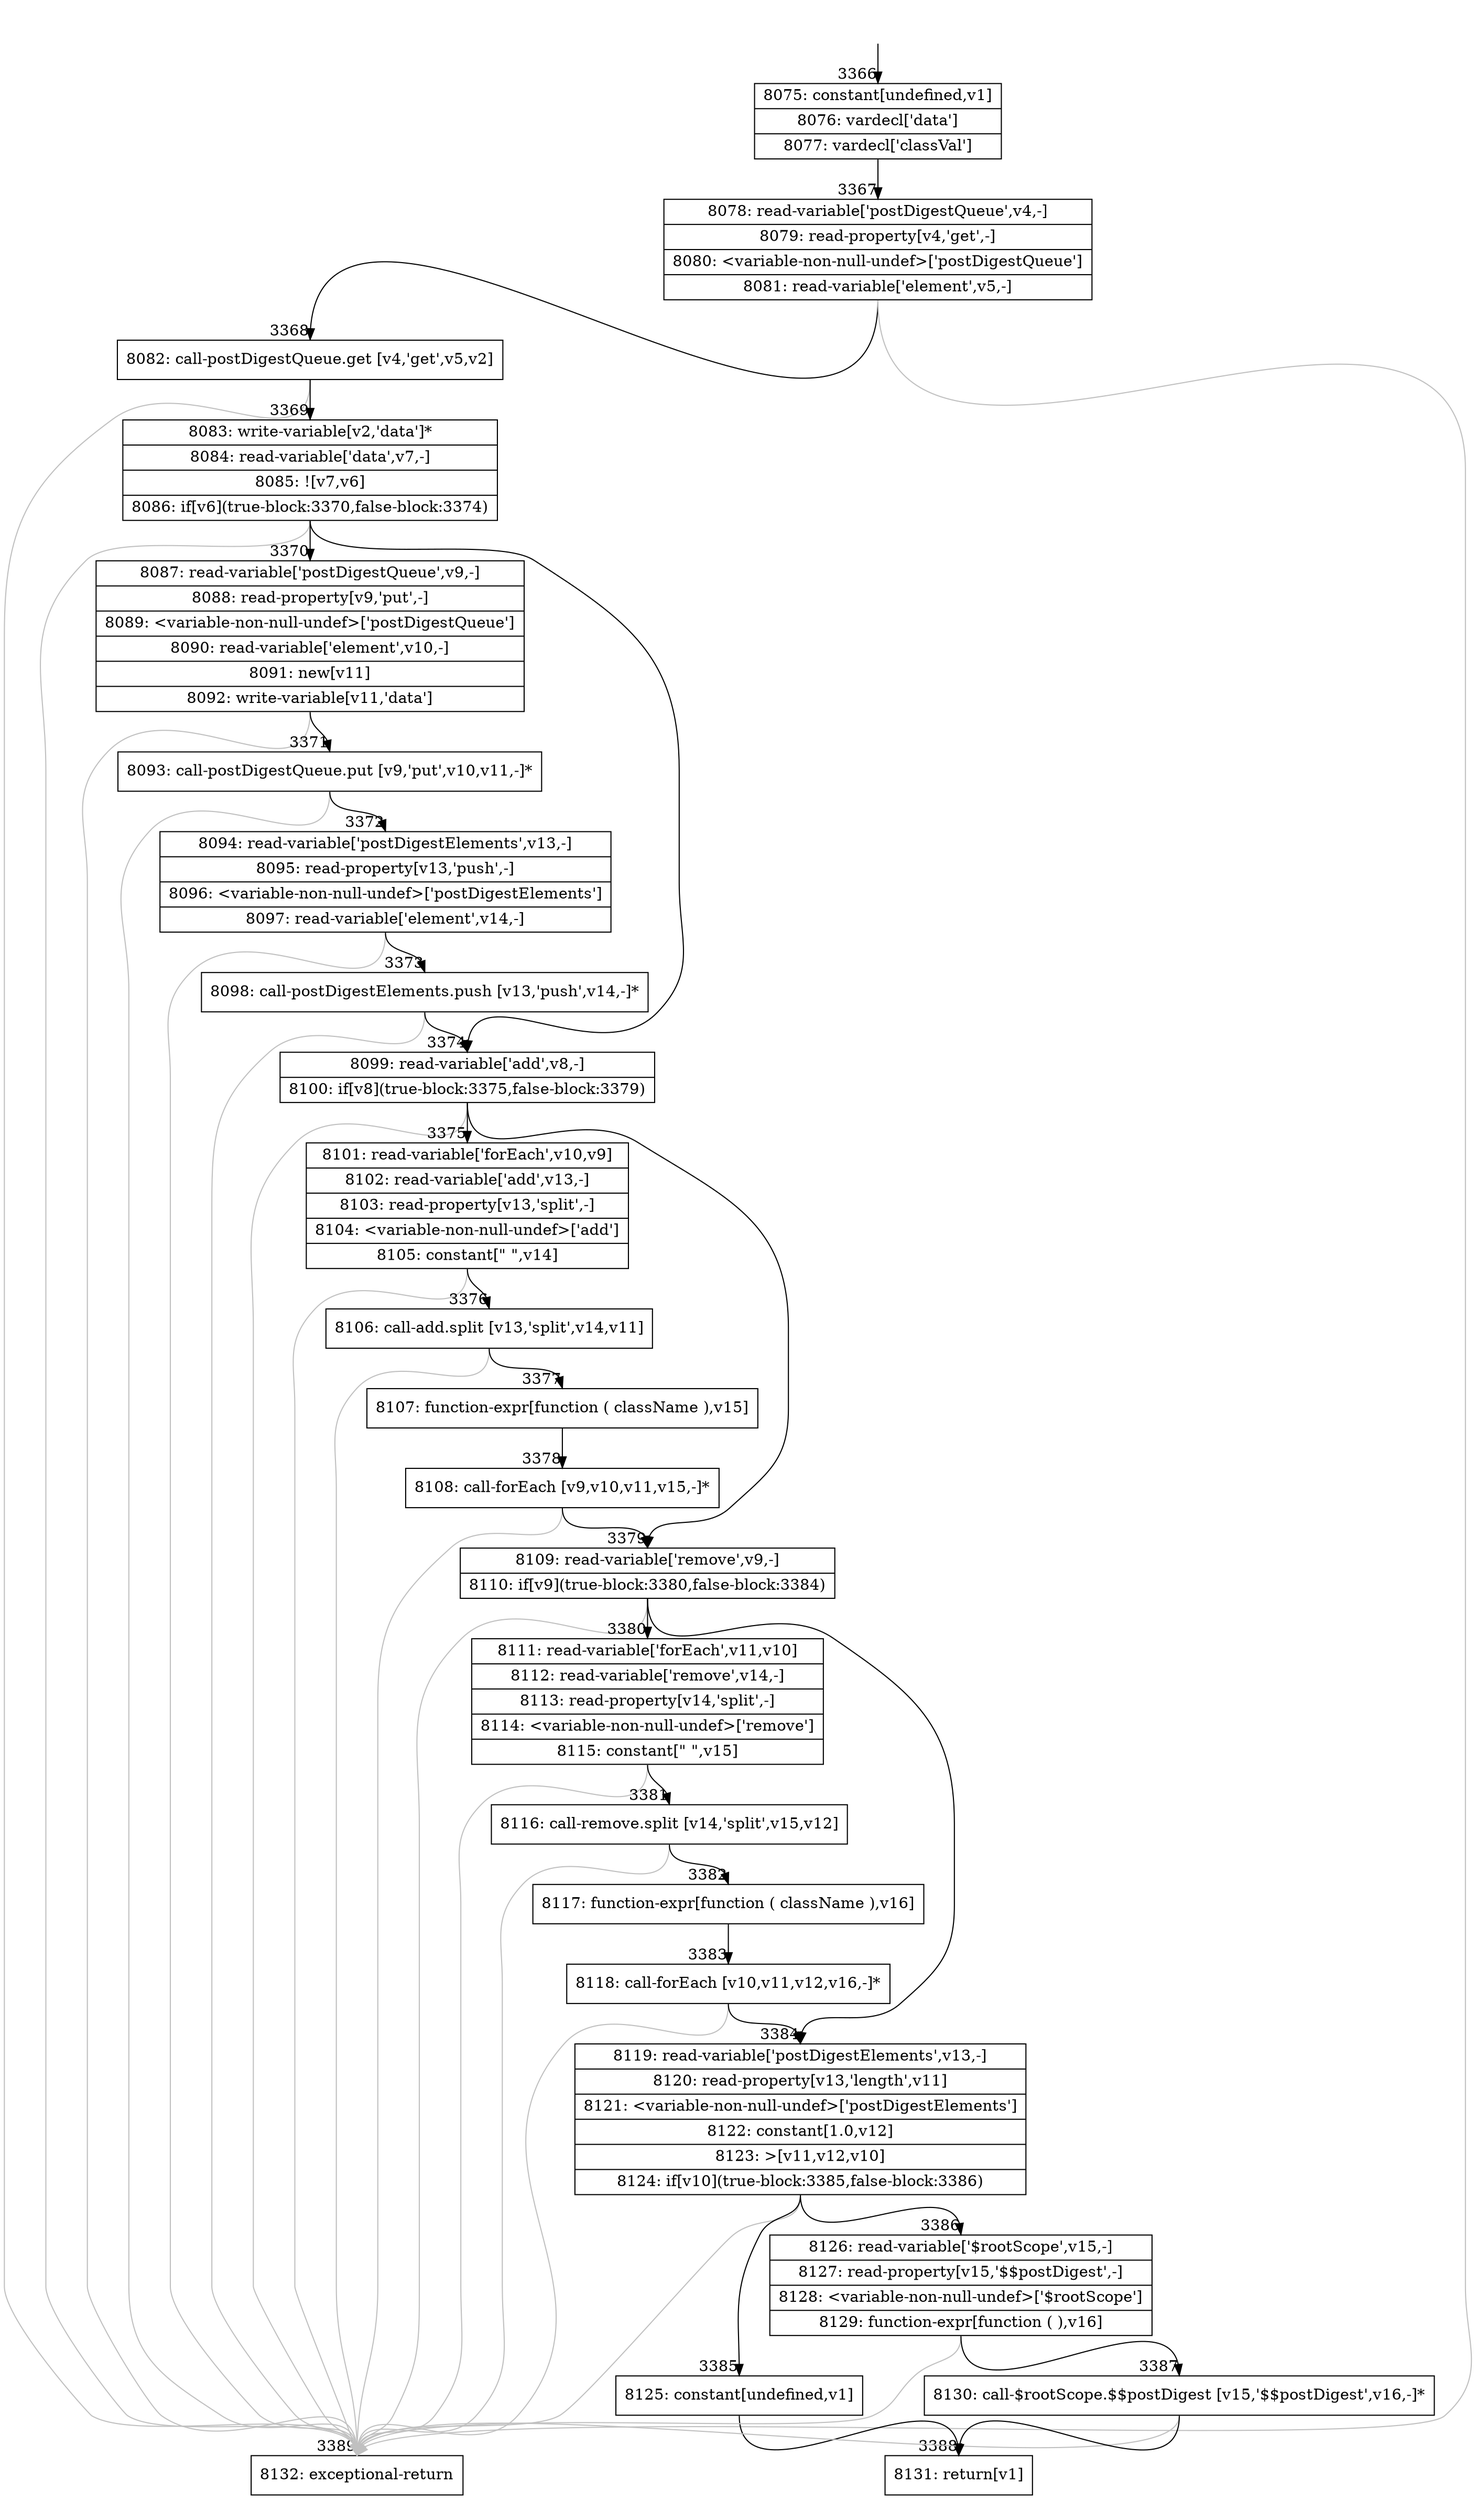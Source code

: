 digraph {
rankdir="TD"
BB_entry273[shape=none,label=""];
BB_entry273 -> BB3366 [tailport=s, headport=n, headlabel="    3366"]
BB3366 [shape=record label="{8075: constant[undefined,v1]|8076: vardecl['data']|8077: vardecl['classVal']}" ] 
BB3366 -> BB3367 [tailport=s, headport=n, headlabel="      3367"]
BB3367 [shape=record label="{8078: read-variable['postDigestQueue',v4,-]|8079: read-property[v4,'get',-]|8080: \<variable-non-null-undef\>['postDigestQueue']|8081: read-variable['element',v5,-]}" ] 
BB3367 -> BB3368 [tailport=s, headport=n, headlabel="      3368"]
BB3367 -> BB3389 [tailport=s, headport=n, color=gray, headlabel="      3389"]
BB3368 [shape=record label="{8082: call-postDigestQueue.get [v4,'get',v5,v2]}" ] 
BB3368 -> BB3369 [tailport=s, headport=n, headlabel="      3369"]
BB3368 -> BB3389 [tailport=s, headport=n, color=gray]
BB3369 [shape=record label="{8083: write-variable[v2,'data']*|8084: read-variable['data',v7,-]|8085: ![v7,v6]|8086: if[v6](true-block:3370,false-block:3374)}" ] 
BB3369 -> BB3370 [tailport=s, headport=n, headlabel="      3370"]
BB3369 -> BB3374 [tailport=s, headport=n, headlabel="      3374"]
BB3369 -> BB3389 [tailport=s, headport=n, color=gray]
BB3370 [shape=record label="{8087: read-variable['postDigestQueue',v9,-]|8088: read-property[v9,'put',-]|8089: \<variable-non-null-undef\>['postDigestQueue']|8090: read-variable['element',v10,-]|8091: new[v11]|8092: write-variable[v11,'data']}" ] 
BB3370 -> BB3371 [tailport=s, headport=n, headlabel="      3371"]
BB3370 -> BB3389 [tailport=s, headport=n, color=gray]
BB3371 [shape=record label="{8093: call-postDigestQueue.put [v9,'put',v10,v11,-]*}" ] 
BB3371 -> BB3372 [tailport=s, headport=n, headlabel="      3372"]
BB3371 -> BB3389 [tailport=s, headport=n, color=gray]
BB3372 [shape=record label="{8094: read-variable['postDigestElements',v13,-]|8095: read-property[v13,'push',-]|8096: \<variable-non-null-undef\>['postDigestElements']|8097: read-variable['element',v14,-]}" ] 
BB3372 -> BB3373 [tailport=s, headport=n, headlabel="      3373"]
BB3372 -> BB3389 [tailport=s, headport=n, color=gray]
BB3373 [shape=record label="{8098: call-postDigestElements.push [v13,'push',v14,-]*}" ] 
BB3373 -> BB3374 [tailport=s, headport=n]
BB3373 -> BB3389 [tailport=s, headport=n, color=gray]
BB3374 [shape=record label="{8099: read-variable['add',v8,-]|8100: if[v8](true-block:3375,false-block:3379)}" ] 
BB3374 -> BB3375 [tailport=s, headport=n, headlabel="      3375"]
BB3374 -> BB3379 [tailport=s, headport=n, headlabel="      3379"]
BB3374 -> BB3389 [tailport=s, headport=n, color=gray]
BB3375 [shape=record label="{8101: read-variable['forEach',v10,v9]|8102: read-variable['add',v13,-]|8103: read-property[v13,'split',-]|8104: \<variable-non-null-undef\>['add']|8105: constant[\" \",v14]}" ] 
BB3375 -> BB3376 [tailport=s, headport=n, headlabel="      3376"]
BB3375 -> BB3389 [tailport=s, headport=n, color=gray]
BB3376 [shape=record label="{8106: call-add.split [v13,'split',v14,v11]}" ] 
BB3376 -> BB3377 [tailport=s, headport=n, headlabel="      3377"]
BB3376 -> BB3389 [tailport=s, headport=n, color=gray]
BB3377 [shape=record label="{8107: function-expr[function ( className ),v15]}" ] 
BB3377 -> BB3378 [tailport=s, headport=n, headlabel="      3378"]
BB3378 [shape=record label="{8108: call-forEach [v9,v10,v11,v15,-]*}" ] 
BB3378 -> BB3379 [tailport=s, headport=n]
BB3378 -> BB3389 [tailport=s, headport=n, color=gray]
BB3379 [shape=record label="{8109: read-variable['remove',v9,-]|8110: if[v9](true-block:3380,false-block:3384)}" ] 
BB3379 -> BB3380 [tailport=s, headport=n, headlabel="      3380"]
BB3379 -> BB3384 [tailport=s, headport=n, headlabel="      3384"]
BB3379 -> BB3389 [tailport=s, headport=n, color=gray]
BB3380 [shape=record label="{8111: read-variable['forEach',v11,v10]|8112: read-variable['remove',v14,-]|8113: read-property[v14,'split',-]|8114: \<variable-non-null-undef\>['remove']|8115: constant[\" \",v15]}" ] 
BB3380 -> BB3381 [tailport=s, headport=n, headlabel="      3381"]
BB3380 -> BB3389 [tailport=s, headport=n, color=gray]
BB3381 [shape=record label="{8116: call-remove.split [v14,'split',v15,v12]}" ] 
BB3381 -> BB3382 [tailport=s, headport=n, headlabel="      3382"]
BB3381 -> BB3389 [tailport=s, headport=n, color=gray]
BB3382 [shape=record label="{8117: function-expr[function ( className ),v16]}" ] 
BB3382 -> BB3383 [tailport=s, headport=n, headlabel="      3383"]
BB3383 [shape=record label="{8118: call-forEach [v10,v11,v12,v16,-]*}" ] 
BB3383 -> BB3384 [tailport=s, headport=n]
BB3383 -> BB3389 [tailport=s, headport=n, color=gray]
BB3384 [shape=record label="{8119: read-variable['postDigestElements',v13,-]|8120: read-property[v13,'length',v11]|8121: \<variable-non-null-undef\>['postDigestElements']|8122: constant[1.0,v12]|8123: \>[v11,v12,v10]|8124: if[v10](true-block:3385,false-block:3386)}" ] 
BB3384 -> BB3385 [tailport=s, headport=n, headlabel="      3385"]
BB3384 -> BB3386 [tailport=s, headport=n, headlabel="      3386"]
BB3384 -> BB3389 [tailport=s, headport=n, color=gray]
BB3385 [shape=record label="{8125: constant[undefined,v1]}" ] 
BB3385 -> BB3388 [tailport=s, headport=n, headlabel="      3388"]
BB3386 [shape=record label="{8126: read-variable['$rootScope',v15,-]|8127: read-property[v15,'$$postDigest',-]|8128: \<variable-non-null-undef\>['$rootScope']|8129: function-expr[function ( ),v16]}" ] 
BB3386 -> BB3387 [tailport=s, headport=n, headlabel="      3387"]
BB3386 -> BB3389 [tailport=s, headport=n, color=gray]
BB3387 [shape=record label="{8130: call-$rootScope.$$postDigest [v15,'$$postDigest',v16,-]*}" ] 
BB3387 -> BB3388 [tailport=s, headport=n]
BB3387 -> BB3389 [tailport=s, headport=n, color=gray]
BB3388 [shape=record label="{8131: return[v1]}" ] 
BB3389 [shape=record label="{8132: exceptional-return}" ] 
//#$~ 4908
}

